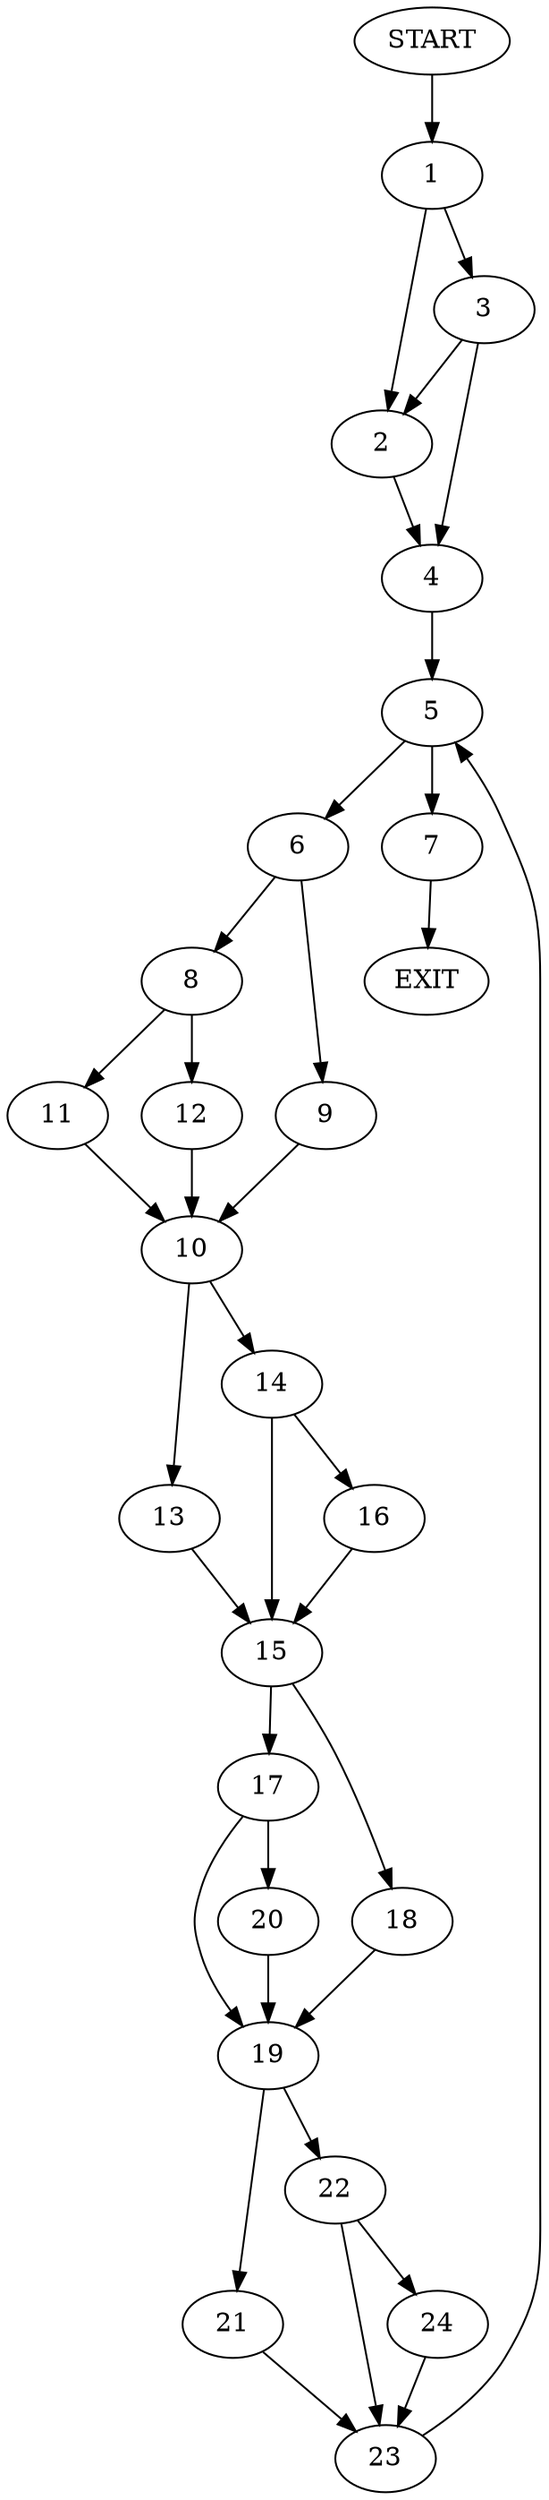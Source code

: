 digraph {
0 [label="START"]
25 [label="EXIT"]
0 -> 1
1 -> 2
1 -> 3
2 -> 4
3 -> 2
3 -> 4
4 -> 5
5 -> 6
5 -> 7
6 -> 8
6 -> 9
7 -> 25
9 -> 10
8 -> 11
8 -> 12
10 -> 13
10 -> 14
12 -> 10
11 -> 10
13 -> 15
14 -> 16
14 -> 15
15 -> 17
15 -> 18
16 -> 15
18 -> 19
17 -> 19
17 -> 20
19 -> 21
19 -> 22
20 -> 19
21 -> 23
22 -> 23
22 -> 24
23 -> 5
24 -> 23
}
